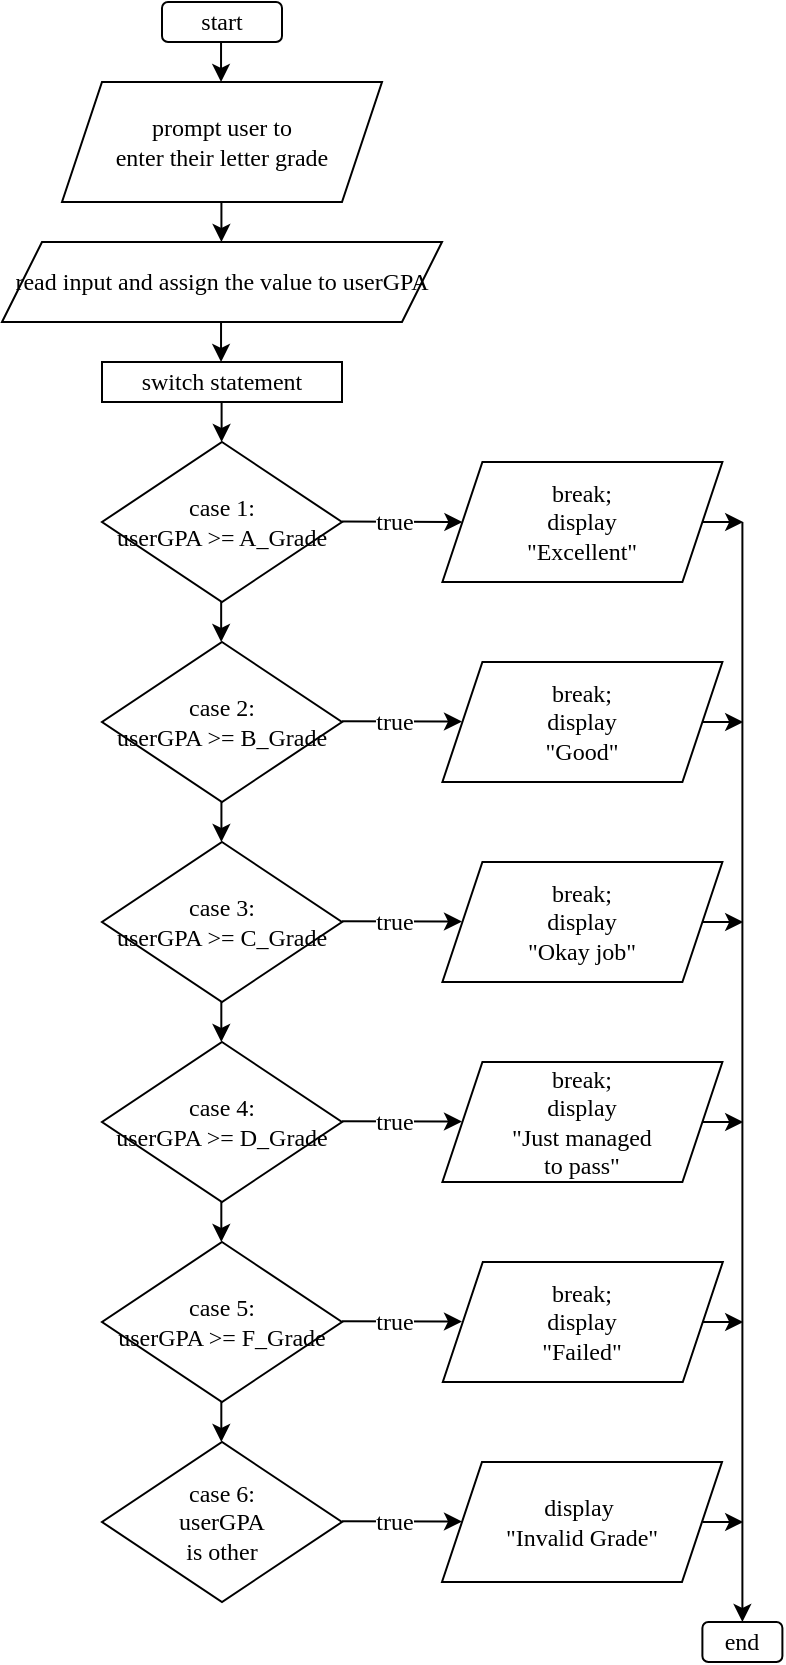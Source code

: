 <mxfile version="24.7.14">
  <diagram name="Page-1" id="v38kLTMo5lZpZigEfUd8">
    <mxGraphModel dx="2049" dy="1054" grid="1" gridSize="10" guides="1" tooltips="1" connect="1" arrows="1" fold="1" page="1" pageScale="1" pageWidth="850" pageHeight="1100" math="0" shadow="0">
      <root>
        <mxCell id="0" />
        <mxCell id="1" parent="0" />
        <mxCell id="0TPqU3k4yadK3zRaucGI-1" value="start" style="rounded=1;whiteSpace=wrap;html=1;strokeColor=default;align=center;verticalAlign=middle;fontFamily=source code pro;fontSource=https%3A%2F%2Ffonts.googleapis.com%2Fcss%3Ffamily%3Dsource%2Bcode%2Bpro;fontSize=12;fontColor=default;fillColor=default;" vertex="1" parent="1">
          <mxGeometry x="120" y="40" width="60" height="20" as="geometry" />
        </mxCell>
        <mxCell id="0TPqU3k4yadK3zRaucGI-2" value="switch statement" style="rounded=0;whiteSpace=wrap;html=1;strokeColor=default;align=center;verticalAlign=middle;fontFamily=source code pro;fontSource=https%3A%2F%2Ffonts.googleapis.com%2Fcss%3Ffamily%3Dsource%2Bcode%2Bpro;fontSize=12;fontColor=default;fillColor=default;" vertex="1" parent="1">
          <mxGeometry x="90" y="220" width="120" height="20" as="geometry" />
        </mxCell>
        <mxCell id="0TPqU3k4yadK3zRaucGI-3" value="case 1:&lt;div&gt;userGPA &amp;gt;= A_Grade&lt;/div&gt;" style="rhombus;whiteSpace=wrap;html=1;strokeColor=default;align=center;verticalAlign=middle;fontFamily=source code pro;fontSource=https%3A%2F%2Ffonts.googleapis.com%2Fcss%3Ffamily%3Dsource%2Bcode%2Bpro;fontSize=12;fontColor=default;fillColor=default;" vertex="1" parent="1">
          <mxGeometry x="90" y="260" width="120" height="80" as="geometry" />
        </mxCell>
        <mxCell id="0TPqU3k4yadK3zRaucGI-4" value="case 2:&lt;div&gt;userGPA &amp;gt;= B_Grade&lt;br&gt;&lt;/div&gt;" style="rhombus;whiteSpace=wrap;html=1;strokeColor=default;align=center;verticalAlign=middle;fontFamily=source code pro;fontSource=https%3A%2F%2Ffonts.googleapis.com%2Fcss%3Ffamily%3Dsource%2Bcode%2Bpro;fontSize=12;fontColor=default;fillColor=default;" vertex="1" parent="1">
          <mxGeometry x="90" y="360" width="120" height="80" as="geometry" />
        </mxCell>
        <mxCell id="0TPqU3k4yadK3zRaucGI-5" value="case 3:&lt;div&gt;userGPA &amp;gt;= C_Grade&lt;br&gt;&lt;/div&gt;" style="rhombus;whiteSpace=wrap;html=1;strokeColor=default;align=center;verticalAlign=middle;fontFamily=source code pro;fontSource=https%3A%2F%2Ffonts.googleapis.com%2Fcss%3Ffamily%3Dsource%2Bcode%2Bpro;fontSize=12;fontColor=default;fillColor=default;" vertex="1" parent="1">
          <mxGeometry x="90" y="460" width="120" height="80" as="geometry" />
        </mxCell>
        <mxCell id="0TPqU3k4yadK3zRaucGI-6" value="case 4:&lt;div&gt;userGPA &amp;gt;= D_Grade&lt;br&gt;&lt;/div&gt;" style="rhombus;whiteSpace=wrap;html=1;strokeColor=default;align=center;verticalAlign=middle;fontFamily=source code pro;fontSource=https%3A%2F%2Ffonts.googleapis.com%2Fcss%3Ffamily%3Dsource%2Bcode%2Bpro;fontSize=12;fontColor=default;fillColor=default;" vertex="1" parent="1">
          <mxGeometry x="90" y="560" width="120" height="80" as="geometry" />
        </mxCell>
        <mxCell id="0TPqU3k4yadK3zRaucGI-7" value="case 5:&lt;div&gt;userGPA &amp;gt;= F_Grade&lt;br&gt;&lt;/div&gt;" style="rhombus;whiteSpace=wrap;html=1;strokeColor=default;align=center;verticalAlign=middle;fontFamily=source code pro;fontSource=https%3A%2F%2Ffonts.googleapis.com%2Fcss%3Ffamily%3Dsource%2Bcode%2Bpro;fontSize=12;fontColor=default;fillColor=default;" vertex="1" parent="1">
          <mxGeometry x="90" y="660" width="120" height="80" as="geometry" />
        </mxCell>
        <mxCell id="0TPqU3k4yadK3zRaucGI-8" value="case 6:&lt;div&gt;userGPA&lt;br&gt;&lt;/div&gt;&lt;div&gt;is other&lt;/div&gt;" style="rhombus;whiteSpace=wrap;html=1;strokeColor=default;align=center;verticalAlign=middle;fontFamily=source code pro;fontSource=https%3A%2F%2Ffonts.googleapis.com%2Fcss%3Ffamily%3Dsource%2Bcode%2Bpro;fontSize=12;fontColor=default;fillColor=default;direction=south;" vertex="1" parent="1">
          <mxGeometry x="90" y="760" width="120" height="80" as="geometry" />
        </mxCell>
        <mxCell id="0TPqU3k4yadK3zRaucGI-16" value="" style="endArrow=classic;html=1;rounded=0;fontFamily=source code pro;fontSource=https%3A%2F%2Ffonts.googleapis.com%2Fcss%3Ffamily%3Dsource%2Bcode%2Bpro;fontSize=12;fontColor=default;" edge="1" parent="1">
          <mxGeometry width="50" height="50" relative="1" as="geometry">
            <mxPoint x="149.8" y="240" as="sourcePoint" />
            <mxPoint x="149.8" y="260" as="targetPoint" />
          </mxGeometry>
        </mxCell>
        <mxCell id="0TPqU3k4yadK3zRaucGI-17" value="" style="endArrow=classic;html=1;rounded=0;fontFamily=source code pro;fontSource=https%3A%2F%2Ffonts.googleapis.com%2Fcss%3Ffamily%3Dsource%2Bcode%2Bpro;fontSize=12;fontColor=default;" edge="1" parent="1">
          <mxGeometry width="50" height="50" relative="1" as="geometry">
            <mxPoint x="149.58" y="340" as="sourcePoint" />
            <mxPoint x="149.58" y="360" as="targetPoint" />
          </mxGeometry>
        </mxCell>
        <mxCell id="0TPqU3k4yadK3zRaucGI-18" value="" style="endArrow=classic;html=1;rounded=0;fontFamily=source code pro;fontSource=https%3A%2F%2Ffonts.googleapis.com%2Fcss%3Ffamily%3Dsource%2Bcode%2Bpro;fontSize=12;fontColor=default;" edge="1" parent="1">
          <mxGeometry width="50" height="50" relative="1" as="geometry">
            <mxPoint x="149.71" y="440" as="sourcePoint" />
            <mxPoint x="149.71" y="460" as="targetPoint" />
          </mxGeometry>
        </mxCell>
        <mxCell id="0TPqU3k4yadK3zRaucGI-20" value="" style="endArrow=classic;html=1;rounded=0;fontFamily=source code pro;fontSource=https%3A%2F%2Ffonts.googleapis.com%2Fcss%3Ffamily%3Dsource%2Bcode%2Bpro;fontSize=12;fontColor=default;" edge="1" parent="1">
          <mxGeometry width="50" height="50" relative="1" as="geometry">
            <mxPoint x="149.66" y="540" as="sourcePoint" />
            <mxPoint x="149.66" y="560" as="targetPoint" />
          </mxGeometry>
        </mxCell>
        <mxCell id="0TPqU3k4yadK3zRaucGI-21" value="" style="endArrow=classic;html=1;rounded=0;fontFamily=source code pro;fontSource=https%3A%2F%2Ffonts.googleapis.com%2Fcss%3Ffamily%3Dsource%2Bcode%2Bpro;fontSize=12;fontColor=default;" edge="1" parent="1">
          <mxGeometry width="50" height="50" relative="1" as="geometry">
            <mxPoint x="149.66" y="640" as="sourcePoint" />
            <mxPoint x="149.66" y="660" as="targetPoint" />
          </mxGeometry>
        </mxCell>
        <mxCell id="0TPqU3k4yadK3zRaucGI-22" value="" style="endArrow=classic;html=1;rounded=0;fontFamily=source code pro;fontSource=https%3A%2F%2Ffonts.googleapis.com%2Fcss%3Ffamily%3Dsource%2Bcode%2Bpro;fontSize=12;fontColor=default;entryX=0;entryY=0.5;entryDx=0;entryDy=0;" edge="1" parent="1" target="0TPqU3k4yadK3zRaucGI-40">
          <mxGeometry width="50" height="50" relative="1" as="geometry">
            <mxPoint x="210" y="299.8" as="sourcePoint" />
            <mxPoint x="230.2" y="299.8" as="targetPoint" />
          </mxGeometry>
        </mxCell>
        <mxCell id="0TPqU3k4yadK3zRaucGI-54" value="true" style="edgeLabel;html=1;align=center;verticalAlign=middle;resizable=0;points=[];strokeColor=default;fontFamily=source code pro;fontSource=https%3A%2F%2Ffonts.googleapis.com%2Fcss%3Ffamily%3Dsource%2Bcode%2Bpro;fontSize=12;fontColor=default;fillColor=default;" vertex="1" connectable="0" parent="0TPqU3k4yadK3zRaucGI-22">
          <mxGeometry x="-0.142" y="1" relative="1" as="geometry">
            <mxPoint y="1" as="offset" />
          </mxGeometry>
        </mxCell>
        <mxCell id="0TPqU3k4yadK3zRaucGI-28" value="" style="endArrow=classic;html=1;rounded=0;fontFamily=source code pro;fontSource=https%3A%2F%2Ffonts.googleapis.com%2Fcss%3Ffamily%3Dsource%2Bcode%2Bpro;fontSize=12;fontColor=default;" edge="1" parent="1">
          <mxGeometry width="50" height="50" relative="1" as="geometry">
            <mxPoint x="149.66" y="740" as="sourcePoint" />
            <mxPoint x="149.66" y="760" as="targetPoint" />
          </mxGeometry>
        </mxCell>
        <mxCell id="0TPqU3k4yadK3zRaucGI-32" value="" style="endArrow=classic;html=1;rounded=0;fontFamily=source code pro;fontSource=https%3A%2F%2Ffonts.googleapis.com%2Fcss%3Ffamily%3Dsource%2Bcode%2Bpro;fontSize=12;fontColor=default;" edge="1" parent="1">
          <mxGeometry width="50" height="50" relative="1" as="geometry">
            <mxPoint x="390.4" y="300" as="sourcePoint" />
            <mxPoint x="410.6" y="300" as="targetPoint" />
          </mxGeometry>
        </mxCell>
        <mxCell id="0TPqU3k4yadK3zRaucGI-33" value="" style="endArrow=classic;html=1;rounded=0;fontFamily=source code pro;fontSource=https%3A%2F%2Ffonts.googleapis.com%2Fcss%3Ffamily%3Dsource%2Bcode%2Bpro;fontSize=12;fontColor=default;" edge="1" parent="1">
          <mxGeometry width="50" height="50" relative="1" as="geometry">
            <mxPoint x="390.4" y="400" as="sourcePoint" />
            <mxPoint x="410.6" y="400" as="targetPoint" />
          </mxGeometry>
        </mxCell>
        <mxCell id="0TPqU3k4yadK3zRaucGI-34" value="" style="endArrow=classic;html=1;rounded=0;fontFamily=source code pro;fontSource=https%3A%2F%2Ffonts.googleapis.com%2Fcss%3Ffamily%3Dsource%2Bcode%2Bpro;fontSize=12;fontColor=default;" edge="1" parent="1">
          <mxGeometry width="50" height="50" relative="1" as="geometry">
            <mxPoint x="390.4" y="500" as="sourcePoint" />
            <mxPoint x="410.6" y="500" as="targetPoint" />
          </mxGeometry>
        </mxCell>
        <mxCell id="0TPqU3k4yadK3zRaucGI-35" value="" style="endArrow=classic;html=1;rounded=0;fontFamily=source code pro;fontSource=https%3A%2F%2Ffonts.googleapis.com%2Fcss%3Ffamily%3Dsource%2Bcode%2Bpro;fontSize=12;fontColor=default;" edge="1" parent="1">
          <mxGeometry width="50" height="50" relative="1" as="geometry">
            <mxPoint x="390.4" y="600" as="sourcePoint" />
            <mxPoint x="410.6" y="600" as="targetPoint" />
          </mxGeometry>
        </mxCell>
        <mxCell id="0TPqU3k4yadK3zRaucGI-36" value="" style="endArrow=classic;html=1;rounded=0;fontFamily=source code pro;fontSource=https%3A%2F%2Ffonts.googleapis.com%2Fcss%3Ffamily%3Dsource%2Bcode%2Bpro;fontSize=12;fontColor=default;" edge="1" parent="1">
          <mxGeometry width="50" height="50" relative="1" as="geometry">
            <mxPoint x="390.4" y="700" as="sourcePoint" />
            <mxPoint x="410.6" y="700" as="targetPoint" />
          </mxGeometry>
        </mxCell>
        <mxCell id="0TPqU3k4yadK3zRaucGI-37" value="" style="endArrow=classic;html=1;rounded=0;fontFamily=source code pro;fontSource=https%3A%2F%2Ffonts.googleapis.com%2Fcss%3Ffamily%3Dsource%2Bcode%2Bpro;fontSize=12;fontColor=default;" edge="1" parent="1">
          <mxGeometry width="50" height="50" relative="1" as="geometry">
            <mxPoint x="390.4" y="800" as="sourcePoint" />
            <mxPoint x="410.6" y="800" as="targetPoint" />
          </mxGeometry>
        </mxCell>
        <mxCell id="0TPqU3k4yadK3zRaucGI-39" value="" style="endArrow=classic;html=1;rounded=0;fontFamily=source code pro;fontSource=https%3A%2F%2Ffonts.googleapis.com%2Fcss%3Ffamily%3Dsource%2Bcode%2Bpro;fontSize=12;fontColor=default;" edge="1" parent="1">
          <mxGeometry width="50" height="50" relative="1" as="geometry">
            <mxPoint x="410.2" y="300" as="sourcePoint" />
            <mxPoint x="410.2" y="850" as="targetPoint" />
          </mxGeometry>
        </mxCell>
        <mxCell id="0TPqU3k4yadK3zRaucGI-40" value="break;&lt;div&gt;display&lt;div&gt;&quot;Excellent&quot;&lt;/div&gt;&lt;/div&gt;" style="shape=parallelogram;perimeter=parallelogramPerimeter;whiteSpace=wrap;html=1;fixedSize=1;strokeColor=default;align=center;verticalAlign=middle;fontFamily=source code pro;fontSource=https%3A%2F%2Ffonts.googleapis.com%2Fcss%3Ffamily%3Dsource%2Bcode%2Bpro;fontSize=12;fontColor=default;fillColor=default;" vertex="1" parent="1">
          <mxGeometry x="260.2" y="270" width="140" height="60" as="geometry" />
        </mxCell>
        <mxCell id="0TPqU3k4yadK3zRaucGI-41" value="break;&lt;div&gt;display&lt;div&gt;&quot;Good&quot;&lt;/div&gt;&lt;/div&gt;" style="shape=parallelogram;perimeter=parallelogramPerimeter;whiteSpace=wrap;html=1;fixedSize=1;strokeColor=default;align=center;verticalAlign=middle;fontFamily=source code pro;fontSource=https%3A%2F%2Ffonts.googleapis.com%2Fcss%3Ffamily%3Dsource%2Bcode%2Bpro;fontSize=12;fontColor=default;fillColor=default;" vertex="1" parent="1">
          <mxGeometry x="260.2" y="370" width="140" height="60" as="geometry" />
        </mxCell>
        <mxCell id="0TPqU3k4yadK3zRaucGI-42" value="break;&lt;div&gt;display&lt;div&gt;&lt;span style=&quot;background-color: initial;&quot;&gt;&quot;Okay job&quot;&lt;/span&gt;&lt;/div&gt;&lt;/div&gt;" style="shape=parallelogram;perimeter=parallelogramPerimeter;whiteSpace=wrap;html=1;fixedSize=1;strokeColor=default;align=center;verticalAlign=middle;fontFamily=source code pro;fontSource=https%3A%2F%2Ffonts.googleapis.com%2Fcss%3Ffamily%3Dsource%2Bcode%2Bpro;fontSize=12;fontColor=default;fillColor=default;" vertex="1" parent="1">
          <mxGeometry x="260.2" y="470" width="140" height="60" as="geometry" />
        </mxCell>
        <mxCell id="0TPqU3k4yadK3zRaucGI-43" value="break;&lt;div&gt;display&lt;div&gt;&quot;Just managed&lt;/div&gt;&lt;div&gt;to pass&quot;&lt;/div&gt;&lt;/div&gt;" style="shape=parallelogram;perimeter=parallelogramPerimeter;whiteSpace=wrap;html=1;fixedSize=1;strokeColor=default;align=center;verticalAlign=middle;fontFamily=source code pro;fontSource=https%3A%2F%2Ffonts.googleapis.com%2Fcss%3Ffamily%3Dsource%2Bcode%2Bpro;fontSize=12;fontColor=default;fillColor=default;" vertex="1" parent="1">
          <mxGeometry x="260.2" y="570" width="140" height="60" as="geometry" />
        </mxCell>
        <mxCell id="0TPqU3k4yadK3zRaucGI-44" value="break;&lt;div&gt;display&lt;div&gt;&quot;Failed&quot;&lt;/div&gt;&lt;/div&gt;" style="shape=parallelogram;perimeter=parallelogramPerimeter;whiteSpace=wrap;html=1;fixedSize=1;strokeColor=default;align=center;verticalAlign=middle;fontFamily=source code pro;fontSource=https%3A%2F%2Ffonts.googleapis.com%2Fcss%3Ffamily%3Dsource%2Bcode%2Bpro;fontSize=12;fontColor=default;fillColor=default;" vertex="1" parent="1">
          <mxGeometry x="260.4" y="670" width="140" height="60" as="geometry" />
        </mxCell>
        <mxCell id="0TPqU3k4yadK3zRaucGI-45" value="display&amp;nbsp;&lt;div&gt;&quot;Invalid Grade&quot;&lt;/div&gt;" style="shape=parallelogram;perimeter=parallelogramPerimeter;whiteSpace=wrap;html=1;fixedSize=1;strokeColor=default;align=center;verticalAlign=middle;fontFamily=source code pro;fontSource=https%3A%2F%2Ffonts.googleapis.com%2Fcss%3Ffamily%3Dsource%2Bcode%2Bpro;fontSize=12;fontColor=default;fillColor=default;" vertex="1" parent="1">
          <mxGeometry x="260.0" y="770" width="140" height="60" as="geometry" />
        </mxCell>
        <mxCell id="0TPqU3k4yadK3zRaucGI-46" value="end" style="rounded=1;whiteSpace=wrap;html=1;strokeColor=default;align=center;verticalAlign=middle;fontFamily=source code pro;fontSource=https%3A%2F%2Ffonts.googleapis.com%2Fcss%3Ffamily%3Dsource%2Bcode%2Bpro;fontSize=12;fontColor=default;fillColor=default;" vertex="1" parent="1">
          <mxGeometry x="390.2" y="850" width="40" height="20" as="geometry" />
        </mxCell>
        <mxCell id="0TPqU3k4yadK3zRaucGI-47" value="prompt user to&lt;div&gt;enter their letter grade&lt;/div&gt;" style="shape=parallelogram;perimeter=parallelogramPerimeter;whiteSpace=wrap;html=1;fixedSize=1;strokeColor=default;align=center;verticalAlign=middle;fontFamily=source code pro;fontSource=https%3A%2F%2Ffonts.googleapis.com%2Fcss%3Ffamily%3Dsource%2Bcode%2Bpro;fontSize=12;fontColor=default;fillColor=default;" vertex="1" parent="1">
          <mxGeometry x="70" y="80" width="160" height="60" as="geometry" />
        </mxCell>
        <mxCell id="0TPqU3k4yadK3zRaucGI-48" value="" style="endArrow=classic;html=1;rounded=0;fontFamily=source code pro;fontSource=https%3A%2F%2Ffonts.googleapis.com%2Fcss%3Ffamily%3Dsource%2Bcode%2Bpro;fontSize=12;fontColor=default;" edge="1" parent="1">
          <mxGeometry width="50" height="50" relative="1" as="geometry">
            <mxPoint x="149.71" y="140" as="sourcePoint" />
            <mxPoint x="149.71" y="160" as="targetPoint" />
          </mxGeometry>
        </mxCell>
        <mxCell id="0TPqU3k4yadK3zRaucGI-49" value="read input and assign the value to userGPA" style="shape=parallelogram;perimeter=parallelogramPerimeter;whiteSpace=wrap;html=1;fixedSize=1;strokeColor=default;align=center;verticalAlign=middle;fontFamily=source code pro;fontSource=https%3A%2F%2Ffonts.googleapis.com%2Fcss%3Ffamily%3Dsource%2Bcode%2Bpro;fontSize=12;fontColor=default;fillColor=default;" vertex="1" parent="1">
          <mxGeometry x="40" y="160" width="220" height="40" as="geometry" />
        </mxCell>
        <mxCell id="0TPqU3k4yadK3zRaucGI-51" value="" style="endArrow=classic;html=1;rounded=0;fontFamily=source code pro;fontSource=https%3A%2F%2Ffonts.googleapis.com%2Fcss%3Ffamily%3Dsource%2Bcode%2Bpro;fontSize=12;fontColor=default;" edge="1" parent="1">
          <mxGeometry width="50" height="50" relative="1" as="geometry">
            <mxPoint x="149.52" y="60" as="sourcePoint" />
            <mxPoint x="149.52" y="80" as="targetPoint" />
          </mxGeometry>
        </mxCell>
        <mxCell id="0TPqU3k4yadK3zRaucGI-52" value="" style="endArrow=classic;html=1;rounded=0;fontFamily=source code pro;fontSource=https%3A%2F%2Ffonts.googleapis.com%2Fcss%3Ffamily%3Dsource%2Bcode%2Bpro;fontSize=12;fontColor=default;" edge="1" parent="1">
          <mxGeometry width="50" height="50" relative="1" as="geometry">
            <mxPoint x="149.52" y="200" as="sourcePoint" />
            <mxPoint x="149.52" y="220" as="targetPoint" />
          </mxGeometry>
        </mxCell>
        <mxCell id="0TPqU3k4yadK3zRaucGI-57" value="" style="endArrow=classic;html=1;rounded=0;fontFamily=source code pro;fontSource=https%3A%2F%2Ffonts.googleapis.com%2Fcss%3Ffamily%3Dsource%2Bcode%2Bpro;fontSize=12;fontColor=default;entryX=0;entryY=0.5;entryDx=0;entryDy=0;" edge="1" parent="1">
          <mxGeometry width="50" height="50" relative="1" as="geometry">
            <mxPoint x="210" y="399.58" as="sourcePoint" />
            <mxPoint x="270" y="399.78" as="targetPoint" />
          </mxGeometry>
        </mxCell>
        <mxCell id="0TPqU3k4yadK3zRaucGI-58" value="true" style="edgeLabel;html=1;align=center;verticalAlign=middle;resizable=0;points=[];strokeColor=default;fontFamily=source code pro;fontSource=https%3A%2F%2Ffonts.googleapis.com%2Fcss%3Ffamily%3Dsource%2Bcode%2Bpro;fontSize=12;fontColor=default;fillColor=default;" vertex="1" connectable="0" parent="0TPqU3k4yadK3zRaucGI-57">
          <mxGeometry x="-0.142" y="1" relative="1" as="geometry">
            <mxPoint y="1" as="offset" />
          </mxGeometry>
        </mxCell>
        <mxCell id="0TPqU3k4yadK3zRaucGI-59" value="" style="endArrow=classic;html=1;rounded=0;fontFamily=source code pro;fontSource=https%3A%2F%2Ffonts.googleapis.com%2Fcss%3Ffamily%3Dsource%2Bcode%2Bpro;fontSize=12;fontColor=default;entryX=0;entryY=0.5;entryDx=0;entryDy=0;" edge="1" parent="1">
          <mxGeometry width="50" height="50" relative="1" as="geometry">
            <mxPoint x="210" y="499.58" as="sourcePoint" />
            <mxPoint x="270" y="499.78" as="targetPoint" />
          </mxGeometry>
        </mxCell>
        <mxCell id="0TPqU3k4yadK3zRaucGI-60" value="true" style="edgeLabel;html=1;align=center;verticalAlign=middle;resizable=0;points=[];strokeColor=default;fontFamily=source code pro;fontSource=https%3A%2F%2Ffonts.googleapis.com%2Fcss%3Ffamily%3Dsource%2Bcode%2Bpro;fontSize=12;fontColor=default;fillColor=default;" vertex="1" connectable="0" parent="0TPqU3k4yadK3zRaucGI-59">
          <mxGeometry x="-0.142" y="1" relative="1" as="geometry">
            <mxPoint y="1" as="offset" />
          </mxGeometry>
        </mxCell>
        <mxCell id="0TPqU3k4yadK3zRaucGI-61" value="" style="endArrow=classic;html=1;rounded=0;fontFamily=source code pro;fontSource=https%3A%2F%2Ffonts.googleapis.com%2Fcss%3Ffamily%3Dsource%2Bcode%2Bpro;fontSize=12;fontColor=default;entryX=0;entryY=0.5;entryDx=0;entryDy=0;" edge="1" parent="1">
          <mxGeometry width="50" height="50" relative="1" as="geometry">
            <mxPoint x="210" y="599.58" as="sourcePoint" />
            <mxPoint x="270" y="599.78" as="targetPoint" />
          </mxGeometry>
        </mxCell>
        <mxCell id="0TPqU3k4yadK3zRaucGI-62" value="true" style="edgeLabel;html=1;align=center;verticalAlign=middle;resizable=0;points=[];strokeColor=default;fontFamily=source code pro;fontSource=https%3A%2F%2Ffonts.googleapis.com%2Fcss%3Ffamily%3Dsource%2Bcode%2Bpro;fontSize=12;fontColor=default;fillColor=default;" vertex="1" connectable="0" parent="0TPqU3k4yadK3zRaucGI-61">
          <mxGeometry x="-0.142" y="1" relative="1" as="geometry">
            <mxPoint y="1" as="offset" />
          </mxGeometry>
        </mxCell>
        <mxCell id="0TPqU3k4yadK3zRaucGI-63" value="" style="endArrow=classic;html=1;rounded=0;fontFamily=source code pro;fontSource=https%3A%2F%2Ffonts.googleapis.com%2Fcss%3Ffamily%3Dsource%2Bcode%2Bpro;fontSize=12;fontColor=default;entryX=0;entryY=0.5;entryDx=0;entryDy=0;" edge="1" parent="1">
          <mxGeometry width="50" height="50" relative="1" as="geometry">
            <mxPoint x="210" y="699.58" as="sourcePoint" />
            <mxPoint x="270" y="699.78" as="targetPoint" />
          </mxGeometry>
        </mxCell>
        <mxCell id="0TPqU3k4yadK3zRaucGI-64" value="true" style="edgeLabel;html=1;align=center;verticalAlign=middle;resizable=0;points=[];strokeColor=default;fontFamily=source code pro;fontSource=https%3A%2F%2Ffonts.googleapis.com%2Fcss%3Ffamily%3Dsource%2Bcode%2Bpro;fontSize=12;fontColor=default;fillColor=default;" vertex="1" connectable="0" parent="0TPqU3k4yadK3zRaucGI-63">
          <mxGeometry x="-0.142" y="1" relative="1" as="geometry">
            <mxPoint y="1" as="offset" />
          </mxGeometry>
        </mxCell>
        <mxCell id="0TPqU3k4yadK3zRaucGI-65" value="" style="endArrow=classic;html=1;rounded=0;fontFamily=source code pro;fontSource=https%3A%2F%2Ffonts.googleapis.com%2Fcss%3Ffamily%3Dsource%2Bcode%2Bpro;fontSize=12;fontColor=default;entryX=0;entryY=0.5;entryDx=0;entryDy=0;" edge="1" parent="1">
          <mxGeometry width="50" height="50" relative="1" as="geometry">
            <mxPoint x="210" y="799.58" as="sourcePoint" />
            <mxPoint x="270" y="799.78" as="targetPoint" />
          </mxGeometry>
        </mxCell>
        <mxCell id="0TPqU3k4yadK3zRaucGI-66" value="true" style="edgeLabel;html=1;align=center;verticalAlign=middle;resizable=0;points=[];strokeColor=default;fontFamily=source code pro;fontSource=https%3A%2F%2Ffonts.googleapis.com%2Fcss%3Ffamily%3Dsource%2Bcode%2Bpro;fontSize=12;fontColor=default;fillColor=default;" vertex="1" connectable="0" parent="0TPqU3k4yadK3zRaucGI-65">
          <mxGeometry x="-0.142" y="1" relative="1" as="geometry">
            <mxPoint y="1" as="offset" />
          </mxGeometry>
        </mxCell>
      </root>
    </mxGraphModel>
  </diagram>
</mxfile>
